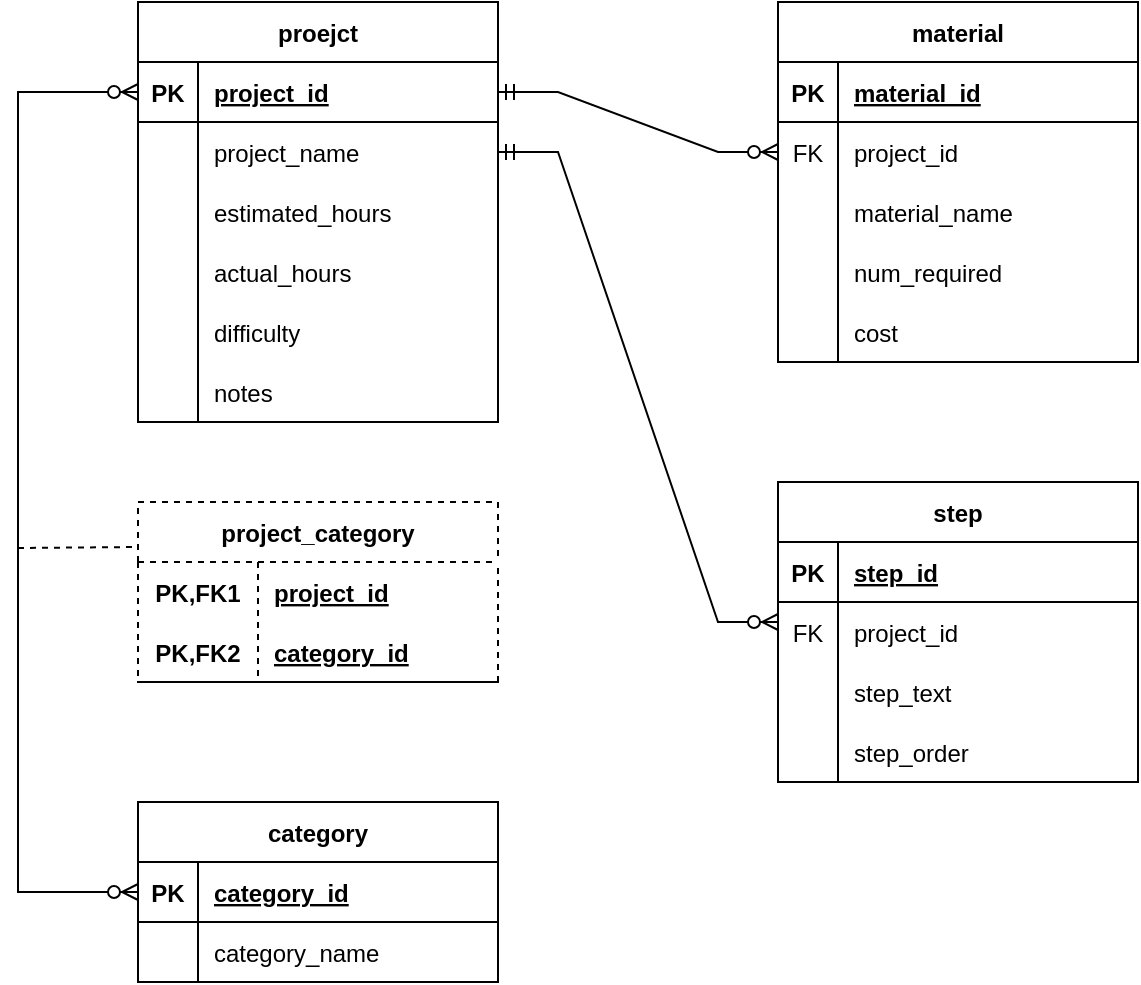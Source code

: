 <mxfile version="20.7.4" type="device"><diagram id="iWvuxRfhe4mYSK-RNhsq" name="Page-1"><mxGraphModel dx="928" dy="750" grid="1" gridSize="10" guides="1" tooltips="1" connect="1" arrows="1" fold="1" page="1" pageScale="1" pageWidth="850" pageHeight="1100" math="0" shadow="0"><root><mxCell id="0"/><mxCell id="1" parent="0"/><mxCell id="52nHkHEoivM2Cigf4uPp-1" value="proejct" style="shape=table;startSize=30;container=1;collapsible=1;childLayout=tableLayout;fixedRows=1;rowLines=0;fontStyle=1;align=center;resizeLast=1;" vertex="1" parent="1"><mxGeometry x="80" y="40" width="180" height="210" as="geometry"/></mxCell><mxCell id="52nHkHEoivM2Cigf4uPp-2" value="" style="shape=tableRow;horizontal=0;startSize=0;swimlaneHead=0;swimlaneBody=0;fillColor=none;collapsible=0;dropTarget=0;points=[[0,0.5],[1,0.5]];portConstraint=eastwest;top=0;left=0;right=0;bottom=1;" vertex="1" parent="52nHkHEoivM2Cigf4uPp-1"><mxGeometry y="30" width="180" height="30" as="geometry"/></mxCell><mxCell id="52nHkHEoivM2Cigf4uPp-3" value="PK" style="shape=partialRectangle;connectable=0;fillColor=none;top=0;left=0;bottom=0;right=0;fontStyle=1;overflow=hidden;" vertex="1" parent="52nHkHEoivM2Cigf4uPp-2"><mxGeometry width="30" height="30" as="geometry"><mxRectangle width="30" height="30" as="alternateBounds"/></mxGeometry></mxCell><mxCell id="52nHkHEoivM2Cigf4uPp-4" value="project_id" style="shape=partialRectangle;connectable=0;fillColor=none;top=0;left=0;bottom=0;right=0;align=left;spacingLeft=6;fontStyle=5;overflow=hidden;" vertex="1" parent="52nHkHEoivM2Cigf4uPp-2"><mxGeometry x="30" width="150" height="30" as="geometry"><mxRectangle width="150" height="30" as="alternateBounds"/></mxGeometry></mxCell><mxCell id="52nHkHEoivM2Cigf4uPp-5" value="" style="shape=tableRow;horizontal=0;startSize=0;swimlaneHead=0;swimlaneBody=0;fillColor=none;collapsible=0;dropTarget=0;points=[[0,0.5],[1,0.5]];portConstraint=eastwest;top=0;left=0;right=0;bottom=0;" vertex="1" parent="52nHkHEoivM2Cigf4uPp-1"><mxGeometry y="60" width="180" height="30" as="geometry"/></mxCell><mxCell id="52nHkHEoivM2Cigf4uPp-6" value="" style="shape=partialRectangle;connectable=0;fillColor=none;top=0;left=0;bottom=0;right=0;editable=1;overflow=hidden;" vertex="1" parent="52nHkHEoivM2Cigf4uPp-5"><mxGeometry width="30" height="30" as="geometry"><mxRectangle width="30" height="30" as="alternateBounds"/></mxGeometry></mxCell><mxCell id="52nHkHEoivM2Cigf4uPp-7" value="project_name" style="shape=partialRectangle;connectable=0;fillColor=none;top=0;left=0;bottom=0;right=0;align=left;spacingLeft=6;overflow=hidden;" vertex="1" parent="52nHkHEoivM2Cigf4uPp-5"><mxGeometry x="30" width="150" height="30" as="geometry"><mxRectangle width="150" height="30" as="alternateBounds"/></mxGeometry></mxCell><mxCell id="52nHkHEoivM2Cigf4uPp-8" value="" style="shape=tableRow;horizontal=0;startSize=0;swimlaneHead=0;swimlaneBody=0;fillColor=none;collapsible=0;dropTarget=0;points=[[0,0.5],[1,0.5]];portConstraint=eastwest;top=0;left=0;right=0;bottom=0;" vertex="1" parent="52nHkHEoivM2Cigf4uPp-1"><mxGeometry y="90" width="180" height="30" as="geometry"/></mxCell><mxCell id="52nHkHEoivM2Cigf4uPp-9" value="" style="shape=partialRectangle;connectable=0;fillColor=none;top=0;left=0;bottom=0;right=0;editable=1;overflow=hidden;" vertex="1" parent="52nHkHEoivM2Cigf4uPp-8"><mxGeometry width="30" height="30" as="geometry"><mxRectangle width="30" height="30" as="alternateBounds"/></mxGeometry></mxCell><mxCell id="52nHkHEoivM2Cigf4uPp-10" value="estimated_hours" style="shape=partialRectangle;connectable=0;fillColor=none;top=0;left=0;bottom=0;right=0;align=left;spacingLeft=6;overflow=hidden;" vertex="1" parent="52nHkHEoivM2Cigf4uPp-8"><mxGeometry x="30" width="150" height="30" as="geometry"><mxRectangle width="150" height="30" as="alternateBounds"/></mxGeometry></mxCell><mxCell id="52nHkHEoivM2Cigf4uPp-27" value="" style="shape=tableRow;horizontal=0;startSize=0;swimlaneHead=0;swimlaneBody=0;fillColor=none;collapsible=0;dropTarget=0;points=[[0,0.5],[1,0.5]];portConstraint=eastwest;top=0;left=0;right=0;bottom=0;" vertex="1" parent="52nHkHEoivM2Cigf4uPp-1"><mxGeometry y="120" width="180" height="30" as="geometry"/></mxCell><mxCell id="52nHkHEoivM2Cigf4uPp-28" value="" style="shape=partialRectangle;connectable=0;fillColor=none;top=0;left=0;bottom=0;right=0;editable=1;overflow=hidden;" vertex="1" parent="52nHkHEoivM2Cigf4uPp-27"><mxGeometry width="30" height="30" as="geometry"><mxRectangle width="30" height="30" as="alternateBounds"/></mxGeometry></mxCell><mxCell id="52nHkHEoivM2Cigf4uPp-29" value="actual_hours" style="shape=partialRectangle;connectable=0;fillColor=none;top=0;left=0;bottom=0;right=0;align=left;spacingLeft=6;overflow=hidden;" vertex="1" parent="52nHkHEoivM2Cigf4uPp-27"><mxGeometry x="30" width="150" height="30" as="geometry"><mxRectangle width="150" height="30" as="alternateBounds"/></mxGeometry></mxCell><mxCell id="52nHkHEoivM2Cigf4uPp-30" value="" style="shape=tableRow;horizontal=0;startSize=0;swimlaneHead=0;swimlaneBody=0;fillColor=none;collapsible=0;dropTarget=0;points=[[0,0.5],[1,0.5]];portConstraint=eastwest;top=0;left=0;right=0;bottom=0;" vertex="1" parent="52nHkHEoivM2Cigf4uPp-1"><mxGeometry y="150" width="180" height="30" as="geometry"/></mxCell><mxCell id="52nHkHEoivM2Cigf4uPp-31" value="" style="shape=partialRectangle;connectable=0;fillColor=none;top=0;left=0;bottom=0;right=0;editable=1;overflow=hidden;" vertex="1" parent="52nHkHEoivM2Cigf4uPp-30"><mxGeometry width="30" height="30" as="geometry"><mxRectangle width="30" height="30" as="alternateBounds"/></mxGeometry></mxCell><mxCell id="52nHkHEoivM2Cigf4uPp-32" value="difficulty" style="shape=partialRectangle;connectable=0;fillColor=none;top=0;left=0;bottom=0;right=0;align=left;spacingLeft=6;overflow=hidden;" vertex="1" parent="52nHkHEoivM2Cigf4uPp-30"><mxGeometry x="30" width="150" height="30" as="geometry"><mxRectangle width="150" height="30" as="alternateBounds"/></mxGeometry></mxCell><mxCell id="52nHkHEoivM2Cigf4uPp-11" value="" style="shape=tableRow;horizontal=0;startSize=0;swimlaneHead=0;swimlaneBody=0;fillColor=none;collapsible=0;dropTarget=0;points=[[0,0.5],[1,0.5]];portConstraint=eastwest;top=0;left=0;right=0;bottom=0;" vertex="1" parent="52nHkHEoivM2Cigf4uPp-1"><mxGeometry y="180" width="180" height="30" as="geometry"/></mxCell><mxCell id="52nHkHEoivM2Cigf4uPp-12" value="" style="shape=partialRectangle;connectable=0;fillColor=none;top=0;left=0;bottom=0;right=0;editable=1;overflow=hidden;" vertex="1" parent="52nHkHEoivM2Cigf4uPp-11"><mxGeometry width="30" height="30" as="geometry"><mxRectangle width="30" height="30" as="alternateBounds"/></mxGeometry></mxCell><mxCell id="52nHkHEoivM2Cigf4uPp-13" value="notes" style="shape=partialRectangle;connectable=0;fillColor=none;top=0;left=0;bottom=0;right=0;align=left;spacingLeft=6;overflow=hidden;" vertex="1" parent="52nHkHEoivM2Cigf4uPp-11"><mxGeometry x="30" width="150" height="30" as="geometry"><mxRectangle width="150" height="30" as="alternateBounds"/></mxGeometry></mxCell><mxCell id="52nHkHEoivM2Cigf4uPp-14" value="material" style="shape=table;startSize=30;container=1;collapsible=1;childLayout=tableLayout;fixedRows=1;rowLines=0;fontStyle=1;align=center;resizeLast=1;" vertex="1" parent="1"><mxGeometry x="400" y="40" width="180" height="180" as="geometry"/></mxCell><mxCell id="52nHkHEoivM2Cigf4uPp-15" value="" style="shape=tableRow;horizontal=0;startSize=0;swimlaneHead=0;swimlaneBody=0;fillColor=none;collapsible=0;dropTarget=0;points=[[0,0.5],[1,0.5]];portConstraint=eastwest;top=0;left=0;right=0;bottom=1;" vertex="1" parent="52nHkHEoivM2Cigf4uPp-14"><mxGeometry y="30" width="180" height="30" as="geometry"/></mxCell><mxCell id="52nHkHEoivM2Cigf4uPp-16" value="PK" style="shape=partialRectangle;connectable=0;fillColor=none;top=0;left=0;bottom=0;right=0;fontStyle=1;overflow=hidden;" vertex="1" parent="52nHkHEoivM2Cigf4uPp-15"><mxGeometry width="30" height="30" as="geometry"><mxRectangle width="30" height="30" as="alternateBounds"/></mxGeometry></mxCell><mxCell id="52nHkHEoivM2Cigf4uPp-17" value="material_id" style="shape=partialRectangle;connectable=0;fillColor=none;top=0;left=0;bottom=0;right=0;align=left;spacingLeft=6;fontStyle=5;overflow=hidden;" vertex="1" parent="52nHkHEoivM2Cigf4uPp-15"><mxGeometry x="30" width="150" height="30" as="geometry"><mxRectangle width="150" height="30" as="alternateBounds"/></mxGeometry></mxCell><mxCell id="52nHkHEoivM2Cigf4uPp-18" value="" style="shape=tableRow;horizontal=0;startSize=0;swimlaneHead=0;swimlaneBody=0;fillColor=none;collapsible=0;dropTarget=0;points=[[0,0.5],[1,0.5]];portConstraint=eastwest;top=0;left=0;right=0;bottom=0;" vertex="1" parent="52nHkHEoivM2Cigf4uPp-14"><mxGeometry y="60" width="180" height="30" as="geometry"/></mxCell><mxCell id="52nHkHEoivM2Cigf4uPp-19" value="FK" style="shape=partialRectangle;connectable=0;fillColor=none;top=0;left=0;bottom=0;right=0;editable=1;overflow=hidden;" vertex="1" parent="52nHkHEoivM2Cigf4uPp-18"><mxGeometry width="30" height="30" as="geometry"><mxRectangle width="30" height="30" as="alternateBounds"/></mxGeometry></mxCell><mxCell id="52nHkHEoivM2Cigf4uPp-20" value="project_id" style="shape=partialRectangle;connectable=0;fillColor=none;top=0;left=0;bottom=0;right=0;align=left;spacingLeft=6;overflow=hidden;" vertex="1" parent="52nHkHEoivM2Cigf4uPp-18"><mxGeometry x="30" width="150" height="30" as="geometry"><mxRectangle width="150" height="30" as="alternateBounds"/></mxGeometry></mxCell><mxCell id="52nHkHEoivM2Cigf4uPp-21" value="" style="shape=tableRow;horizontal=0;startSize=0;swimlaneHead=0;swimlaneBody=0;fillColor=none;collapsible=0;dropTarget=0;points=[[0,0.5],[1,0.5]];portConstraint=eastwest;top=0;left=0;right=0;bottom=0;" vertex="1" parent="52nHkHEoivM2Cigf4uPp-14"><mxGeometry y="90" width="180" height="30" as="geometry"/></mxCell><mxCell id="52nHkHEoivM2Cigf4uPp-22" value="" style="shape=partialRectangle;connectable=0;fillColor=none;top=0;left=0;bottom=0;right=0;editable=1;overflow=hidden;" vertex="1" parent="52nHkHEoivM2Cigf4uPp-21"><mxGeometry width="30" height="30" as="geometry"><mxRectangle width="30" height="30" as="alternateBounds"/></mxGeometry></mxCell><mxCell id="52nHkHEoivM2Cigf4uPp-23" value="material_name" style="shape=partialRectangle;connectable=0;fillColor=none;top=0;left=0;bottom=0;right=0;align=left;spacingLeft=6;overflow=hidden;" vertex="1" parent="52nHkHEoivM2Cigf4uPp-21"><mxGeometry x="30" width="150" height="30" as="geometry"><mxRectangle width="150" height="30" as="alternateBounds"/></mxGeometry></mxCell><mxCell id="52nHkHEoivM2Cigf4uPp-33" value="" style="shape=tableRow;horizontal=0;startSize=0;swimlaneHead=0;swimlaneBody=0;fillColor=none;collapsible=0;dropTarget=0;points=[[0,0.5],[1,0.5]];portConstraint=eastwest;top=0;left=0;right=0;bottom=0;" vertex="1" parent="52nHkHEoivM2Cigf4uPp-14"><mxGeometry y="120" width="180" height="30" as="geometry"/></mxCell><mxCell id="52nHkHEoivM2Cigf4uPp-34" value="" style="shape=partialRectangle;connectable=0;fillColor=none;top=0;left=0;bottom=0;right=0;editable=1;overflow=hidden;" vertex="1" parent="52nHkHEoivM2Cigf4uPp-33"><mxGeometry width="30" height="30" as="geometry"><mxRectangle width="30" height="30" as="alternateBounds"/></mxGeometry></mxCell><mxCell id="52nHkHEoivM2Cigf4uPp-35" value="num_required" style="shape=partialRectangle;connectable=0;fillColor=none;top=0;left=0;bottom=0;right=0;align=left;spacingLeft=6;overflow=hidden;" vertex="1" parent="52nHkHEoivM2Cigf4uPp-33"><mxGeometry x="30" width="150" height="30" as="geometry"><mxRectangle width="150" height="30" as="alternateBounds"/></mxGeometry></mxCell><mxCell id="52nHkHEoivM2Cigf4uPp-24" value="" style="shape=tableRow;horizontal=0;startSize=0;swimlaneHead=0;swimlaneBody=0;fillColor=none;collapsible=0;dropTarget=0;points=[[0,0.5],[1,0.5]];portConstraint=eastwest;top=0;left=0;right=0;bottom=0;" vertex="1" parent="52nHkHEoivM2Cigf4uPp-14"><mxGeometry y="150" width="180" height="30" as="geometry"/></mxCell><mxCell id="52nHkHEoivM2Cigf4uPp-25" value="" style="shape=partialRectangle;connectable=0;fillColor=none;top=0;left=0;bottom=0;right=0;editable=1;overflow=hidden;" vertex="1" parent="52nHkHEoivM2Cigf4uPp-24"><mxGeometry width="30" height="30" as="geometry"><mxRectangle width="30" height="30" as="alternateBounds"/></mxGeometry></mxCell><mxCell id="52nHkHEoivM2Cigf4uPp-26" value="cost" style="shape=partialRectangle;connectable=0;fillColor=none;top=0;left=0;bottom=0;right=0;align=left;spacingLeft=6;overflow=hidden;" vertex="1" parent="52nHkHEoivM2Cigf4uPp-24"><mxGeometry x="30" width="150" height="30" as="geometry"><mxRectangle width="150" height="30" as="alternateBounds"/></mxGeometry></mxCell><mxCell id="52nHkHEoivM2Cigf4uPp-36" value="project_category" style="shape=table;startSize=30;container=1;collapsible=1;childLayout=tableLayout;fixedRows=1;rowLines=0;fontStyle=1;align=center;resizeLast=1;dashed=1;" vertex="1" parent="1"><mxGeometry x="80" y="290" width="180" height="90" as="geometry"/></mxCell><mxCell id="52nHkHEoivM2Cigf4uPp-37" value="" style="shape=tableRow;horizontal=0;startSize=0;swimlaneHead=0;swimlaneBody=0;fillColor=none;collapsible=0;dropTarget=0;points=[[0,0.5],[1,0.5]];portConstraint=eastwest;top=0;left=0;right=0;bottom=0;" vertex="1" parent="52nHkHEoivM2Cigf4uPp-36"><mxGeometry y="30" width="180" height="30" as="geometry"/></mxCell><mxCell id="52nHkHEoivM2Cigf4uPp-38" value="PK,FK1" style="shape=partialRectangle;connectable=0;fillColor=none;top=0;left=0;bottom=0;right=0;fontStyle=1;overflow=hidden;" vertex="1" parent="52nHkHEoivM2Cigf4uPp-37"><mxGeometry width="60" height="30" as="geometry"><mxRectangle width="60" height="30" as="alternateBounds"/></mxGeometry></mxCell><mxCell id="52nHkHEoivM2Cigf4uPp-39" value="project_id" style="shape=partialRectangle;connectable=0;fillColor=none;top=0;left=0;bottom=0;right=0;align=left;spacingLeft=6;fontStyle=5;overflow=hidden;" vertex="1" parent="52nHkHEoivM2Cigf4uPp-37"><mxGeometry x="60" width="120" height="30" as="geometry"><mxRectangle width="120" height="30" as="alternateBounds"/></mxGeometry></mxCell><mxCell id="52nHkHEoivM2Cigf4uPp-40" value="" style="shape=tableRow;horizontal=0;startSize=0;swimlaneHead=0;swimlaneBody=0;fillColor=none;collapsible=0;dropTarget=0;points=[[0,0.5],[1,0.5]];portConstraint=eastwest;top=0;left=0;right=0;bottom=1;" vertex="1" parent="52nHkHEoivM2Cigf4uPp-36"><mxGeometry y="60" width="180" height="30" as="geometry"/></mxCell><mxCell id="52nHkHEoivM2Cigf4uPp-41" value="PK,FK2" style="shape=partialRectangle;connectable=0;fillColor=none;top=0;left=0;bottom=0;right=0;fontStyle=1;overflow=hidden;" vertex="1" parent="52nHkHEoivM2Cigf4uPp-40"><mxGeometry width="60" height="30" as="geometry"><mxRectangle width="60" height="30" as="alternateBounds"/></mxGeometry></mxCell><mxCell id="52nHkHEoivM2Cigf4uPp-42" value="category_id" style="shape=partialRectangle;connectable=0;fillColor=none;top=0;left=0;bottom=0;right=0;align=left;spacingLeft=6;fontStyle=5;overflow=hidden;" vertex="1" parent="52nHkHEoivM2Cigf4uPp-40"><mxGeometry x="60" width="120" height="30" as="geometry"><mxRectangle width="120" height="30" as="alternateBounds"/></mxGeometry></mxCell><mxCell id="52nHkHEoivM2Cigf4uPp-49" value="step" style="shape=table;startSize=30;container=1;collapsible=1;childLayout=tableLayout;fixedRows=1;rowLines=0;fontStyle=1;align=center;resizeLast=1;" vertex="1" parent="1"><mxGeometry x="400" y="280" width="180" height="150" as="geometry"/></mxCell><mxCell id="52nHkHEoivM2Cigf4uPp-50" value="" style="shape=tableRow;horizontal=0;startSize=0;swimlaneHead=0;swimlaneBody=0;fillColor=none;collapsible=0;dropTarget=0;points=[[0,0.5],[1,0.5]];portConstraint=eastwest;top=0;left=0;right=0;bottom=1;" vertex="1" parent="52nHkHEoivM2Cigf4uPp-49"><mxGeometry y="30" width="180" height="30" as="geometry"/></mxCell><mxCell id="52nHkHEoivM2Cigf4uPp-51" value="PK" style="shape=partialRectangle;connectable=0;fillColor=none;top=0;left=0;bottom=0;right=0;fontStyle=1;overflow=hidden;" vertex="1" parent="52nHkHEoivM2Cigf4uPp-50"><mxGeometry width="30" height="30" as="geometry"><mxRectangle width="30" height="30" as="alternateBounds"/></mxGeometry></mxCell><mxCell id="52nHkHEoivM2Cigf4uPp-52" value="step_id" style="shape=partialRectangle;connectable=0;fillColor=none;top=0;left=0;bottom=0;right=0;align=left;spacingLeft=6;fontStyle=5;overflow=hidden;" vertex="1" parent="52nHkHEoivM2Cigf4uPp-50"><mxGeometry x="30" width="150" height="30" as="geometry"><mxRectangle width="150" height="30" as="alternateBounds"/></mxGeometry></mxCell><mxCell id="52nHkHEoivM2Cigf4uPp-53" value="" style="shape=tableRow;horizontal=0;startSize=0;swimlaneHead=0;swimlaneBody=0;fillColor=none;collapsible=0;dropTarget=0;points=[[0,0.5],[1,0.5]];portConstraint=eastwest;top=0;left=0;right=0;bottom=0;" vertex="1" parent="52nHkHEoivM2Cigf4uPp-49"><mxGeometry y="60" width="180" height="30" as="geometry"/></mxCell><mxCell id="52nHkHEoivM2Cigf4uPp-54" value="FK" style="shape=partialRectangle;connectable=0;fillColor=none;top=0;left=0;bottom=0;right=0;editable=1;overflow=hidden;" vertex="1" parent="52nHkHEoivM2Cigf4uPp-53"><mxGeometry width="30" height="30" as="geometry"><mxRectangle width="30" height="30" as="alternateBounds"/></mxGeometry></mxCell><mxCell id="52nHkHEoivM2Cigf4uPp-55" value="project_id   " style="shape=partialRectangle;connectable=0;fillColor=none;top=0;left=0;bottom=0;right=0;align=left;spacingLeft=6;overflow=hidden;" vertex="1" parent="52nHkHEoivM2Cigf4uPp-53"><mxGeometry x="30" width="150" height="30" as="geometry"><mxRectangle width="150" height="30" as="alternateBounds"/></mxGeometry></mxCell><mxCell id="52nHkHEoivM2Cigf4uPp-56" value="" style="shape=tableRow;horizontal=0;startSize=0;swimlaneHead=0;swimlaneBody=0;fillColor=none;collapsible=0;dropTarget=0;points=[[0,0.5],[1,0.5]];portConstraint=eastwest;top=0;left=0;right=0;bottom=0;" vertex="1" parent="52nHkHEoivM2Cigf4uPp-49"><mxGeometry y="90" width="180" height="30" as="geometry"/></mxCell><mxCell id="52nHkHEoivM2Cigf4uPp-57" value="" style="shape=partialRectangle;connectable=0;fillColor=none;top=0;left=0;bottom=0;right=0;editable=1;overflow=hidden;" vertex="1" parent="52nHkHEoivM2Cigf4uPp-56"><mxGeometry width="30" height="30" as="geometry"><mxRectangle width="30" height="30" as="alternateBounds"/></mxGeometry></mxCell><mxCell id="52nHkHEoivM2Cigf4uPp-58" value="step_text" style="shape=partialRectangle;connectable=0;fillColor=none;top=0;left=0;bottom=0;right=0;align=left;spacingLeft=6;overflow=hidden;" vertex="1" parent="52nHkHEoivM2Cigf4uPp-56"><mxGeometry x="30" width="150" height="30" as="geometry"><mxRectangle width="150" height="30" as="alternateBounds"/></mxGeometry></mxCell><mxCell id="52nHkHEoivM2Cigf4uPp-59" value="" style="shape=tableRow;horizontal=0;startSize=0;swimlaneHead=0;swimlaneBody=0;fillColor=none;collapsible=0;dropTarget=0;points=[[0,0.5],[1,0.5]];portConstraint=eastwest;top=0;left=0;right=0;bottom=0;" vertex="1" parent="52nHkHEoivM2Cigf4uPp-49"><mxGeometry y="120" width="180" height="30" as="geometry"/></mxCell><mxCell id="52nHkHEoivM2Cigf4uPp-60" value="" style="shape=partialRectangle;connectable=0;fillColor=none;top=0;left=0;bottom=0;right=0;editable=1;overflow=hidden;" vertex="1" parent="52nHkHEoivM2Cigf4uPp-59"><mxGeometry width="30" height="30" as="geometry"><mxRectangle width="30" height="30" as="alternateBounds"/></mxGeometry></mxCell><mxCell id="52nHkHEoivM2Cigf4uPp-61" value="step_order" style="shape=partialRectangle;connectable=0;fillColor=none;top=0;left=0;bottom=0;right=0;align=left;spacingLeft=6;overflow=hidden;" vertex="1" parent="52nHkHEoivM2Cigf4uPp-59"><mxGeometry x="30" width="150" height="30" as="geometry"><mxRectangle width="150" height="30" as="alternateBounds"/></mxGeometry></mxCell><mxCell id="52nHkHEoivM2Cigf4uPp-62" value="category" style="shape=table;startSize=30;container=1;collapsible=1;childLayout=tableLayout;fixedRows=1;rowLines=0;fontStyle=1;align=center;resizeLast=1;" vertex="1" parent="1"><mxGeometry x="80" y="440" width="180" height="90" as="geometry"/></mxCell><mxCell id="52nHkHEoivM2Cigf4uPp-63" value="" style="shape=tableRow;horizontal=0;startSize=0;swimlaneHead=0;swimlaneBody=0;fillColor=none;collapsible=0;dropTarget=0;points=[[0,0.5],[1,0.5]];portConstraint=eastwest;top=0;left=0;right=0;bottom=1;" vertex="1" parent="52nHkHEoivM2Cigf4uPp-62"><mxGeometry y="30" width="180" height="30" as="geometry"/></mxCell><mxCell id="52nHkHEoivM2Cigf4uPp-64" value="PK" style="shape=partialRectangle;connectable=0;fillColor=none;top=0;left=0;bottom=0;right=0;fontStyle=1;overflow=hidden;" vertex="1" parent="52nHkHEoivM2Cigf4uPp-63"><mxGeometry width="30" height="30" as="geometry"><mxRectangle width="30" height="30" as="alternateBounds"/></mxGeometry></mxCell><mxCell id="52nHkHEoivM2Cigf4uPp-65" value="category_id" style="shape=partialRectangle;connectable=0;fillColor=none;top=0;left=0;bottom=0;right=0;align=left;spacingLeft=6;fontStyle=5;overflow=hidden;" vertex="1" parent="52nHkHEoivM2Cigf4uPp-63"><mxGeometry x="30" width="150" height="30" as="geometry"><mxRectangle width="150" height="30" as="alternateBounds"/></mxGeometry></mxCell><mxCell id="52nHkHEoivM2Cigf4uPp-66" value="" style="shape=tableRow;horizontal=0;startSize=0;swimlaneHead=0;swimlaneBody=0;fillColor=none;collapsible=0;dropTarget=0;points=[[0,0.5],[1,0.5]];portConstraint=eastwest;top=0;left=0;right=0;bottom=0;" vertex="1" parent="52nHkHEoivM2Cigf4uPp-62"><mxGeometry y="60" width="180" height="30" as="geometry"/></mxCell><mxCell id="52nHkHEoivM2Cigf4uPp-67" value="" style="shape=partialRectangle;connectable=0;fillColor=none;top=0;left=0;bottom=0;right=0;editable=1;overflow=hidden;" vertex="1" parent="52nHkHEoivM2Cigf4uPp-66"><mxGeometry width="30" height="30" as="geometry"><mxRectangle width="30" height="30" as="alternateBounds"/></mxGeometry></mxCell><mxCell id="52nHkHEoivM2Cigf4uPp-68" value="category_name" style="shape=partialRectangle;connectable=0;fillColor=none;top=0;left=0;bottom=0;right=0;align=left;spacingLeft=6;overflow=hidden;" vertex="1" parent="52nHkHEoivM2Cigf4uPp-66"><mxGeometry x="30" width="150" height="30" as="geometry"><mxRectangle width="150" height="30" as="alternateBounds"/></mxGeometry></mxCell><mxCell id="52nHkHEoivM2Cigf4uPp-78" value="" style="edgeStyle=elbowEdgeStyle;fontSize=12;html=1;endArrow=ERzeroToMany;endFill=1;startArrow=ERzeroToMany;rounded=0;entryX=0;entryY=0.5;entryDx=0;entryDy=0;exitX=0;exitY=0.5;exitDx=0;exitDy=0;" edge="1" parent="1" source="52nHkHEoivM2Cigf4uPp-63" target="52nHkHEoivM2Cigf4uPp-2"><mxGeometry width="100" height="100" relative="1" as="geometry"><mxPoint x="70" y="480" as="sourcePoint"/><mxPoint x="50" y="80" as="targetPoint"/><Array as="points"><mxPoint x="20" y="270"/></Array></mxGeometry></mxCell><mxCell id="52nHkHEoivM2Cigf4uPp-82" value="" style="edgeStyle=entityRelationEdgeStyle;fontSize=12;html=1;endArrow=ERzeroToMany;startArrow=ERmandOne;rounded=0;entryX=0;entryY=0.5;entryDx=0;entryDy=0;exitX=1;exitY=0.5;exitDx=0;exitDy=0;" edge="1" parent="1" source="52nHkHEoivM2Cigf4uPp-2" target="52nHkHEoivM2Cigf4uPp-18"><mxGeometry x="0.642" y="386" width="100" height="100" relative="1" as="geometry"><mxPoint x="270" y="200" as="sourcePoint"/><mxPoint x="370" y="100" as="targetPoint"/><mxPoint x="-70" y="6" as="offset"/></mxGeometry></mxCell><mxCell id="52nHkHEoivM2Cigf4uPp-83" value="" style="edgeStyle=entityRelationEdgeStyle;fontSize=12;html=1;endArrow=ERzeroToMany;startArrow=ERmandOne;rounded=0;entryX=0;entryY=0.5;entryDx=0;entryDy=0;exitX=1;exitY=0.5;exitDx=0;exitDy=0;" edge="1" parent="1" source="52nHkHEoivM2Cigf4uPp-5"><mxGeometry x="0.642" y="386" width="100" height="100" relative="1" as="geometry"><mxPoint x="260" y="320" as="sourcePoint"/><mxPoint x="400" y="350" as="targetPoint"/><mxPoint x="-70" y="6" as="offset"/></mxGeometry></mxCell><mxCell id="52nHkHEoivM2Cigf4uPp-85" value="" style="endArrow=none;html=1;rounded=0;dashed=1;entryX=0;entryY=0.25;entryDx=0;entryDy=0;" edge="1" parent="1" target="52nHkHEoivM2Cigf4uPp-36"><mxGeometry relative="1" as="geometry"><mxPoint x="20" y="313" as="sourcePoint"/><mxPoint x="70" y="330" as="targetPoint"/></mxGeometry></mxCell></root></mxGraphModel></diagram></mxfile>